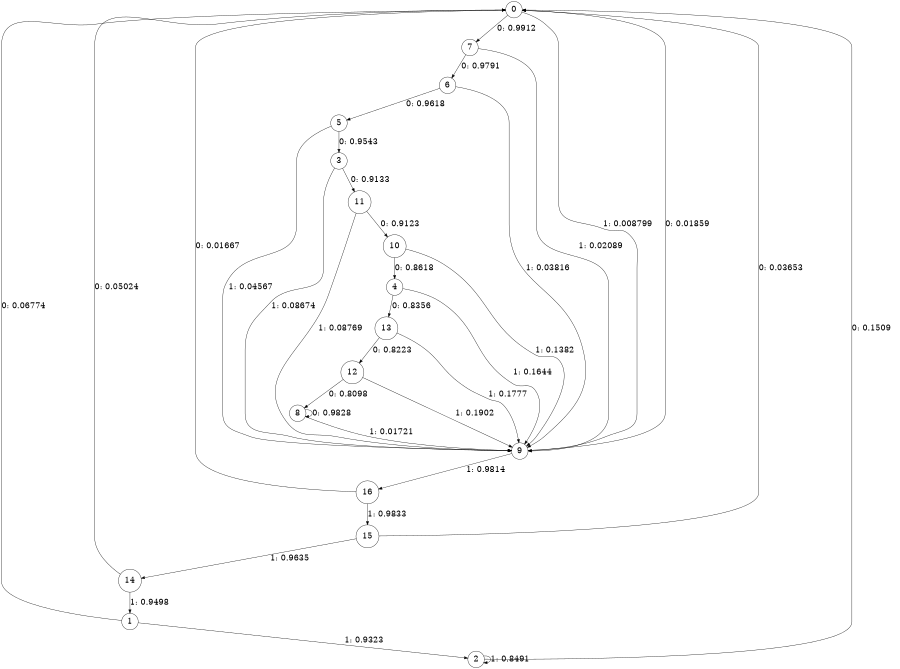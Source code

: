 digraph "ch1_both_grouped_df_L11" {
size = "6,8.5";
ratio = "fill";
node [shape = circle];
node [fontsize = 24];
edge [fontsize = 24];
0 -> 7 [label = "0: 0.9912   "];
0 -> 9 [label = "1: 0.008799  "];
1 -> 0 [label = "0: 0.06774  "];
1 -> 2 [label = "1: 0.9323   "];
2 -> 0 [label = "0: 0.1509   "];
2 -> 2 [label = "1: 0.8491   "];
3 -> 11 [label = "0: 0.9133   "];
3 -> 9 [label = "1: 0.08674  "];
4 -> 13 [label = "0: 0.8356   "];
4 -> 9 [label = "1: 0.1644   "];
5 -> 3 [label = "0: 0.9543   "];
5 -> 9 [label = "1: 0.04567  "];
6 -> 5 [label = "0: 0.9618   "];
6 -> 9 [label = "1: 0.03816  "];
7 -> 6 [label = "0: 0.9791   "];
7 -> 9 [label = "1: 0.02089  "];
8 -> 8 [label = "0: 0.9828   "];
8 -> 9 [label = "1: 0.01721  "];
9 -> 0 [label = "0: 0.01859  "];
9 -> 16 [label = "1: 0.9814   "];
10 -> 4 [label = "0: 0.8618   "];
10 -> 9 [label = "1: 0.1382   "];
11 -> 10 [label = "0: 0.9123   "];
11 -> 9 [label = "1: 0.08769  "];
12 -> 8 [label = "0: 0.8098   "];
12 -> 9 [label = "1: 0.1902   "];
13 -> 12 [label = "0: 0.8223   "];
13 -> 9 [label = "1: 0.1777   "];
14 -> 0 [label = "0: 0.05024  "];
14 -> 1 [label = "1: 0.9498   "];
15 -> 0 [label = "0: 0.03653  "];
15 -> 14 [label = "1: 0.9635   "];
16 -> 0 [label = "0: 0.01667  "];
16 -> 15 [label = "1: 0.9833   "];
}